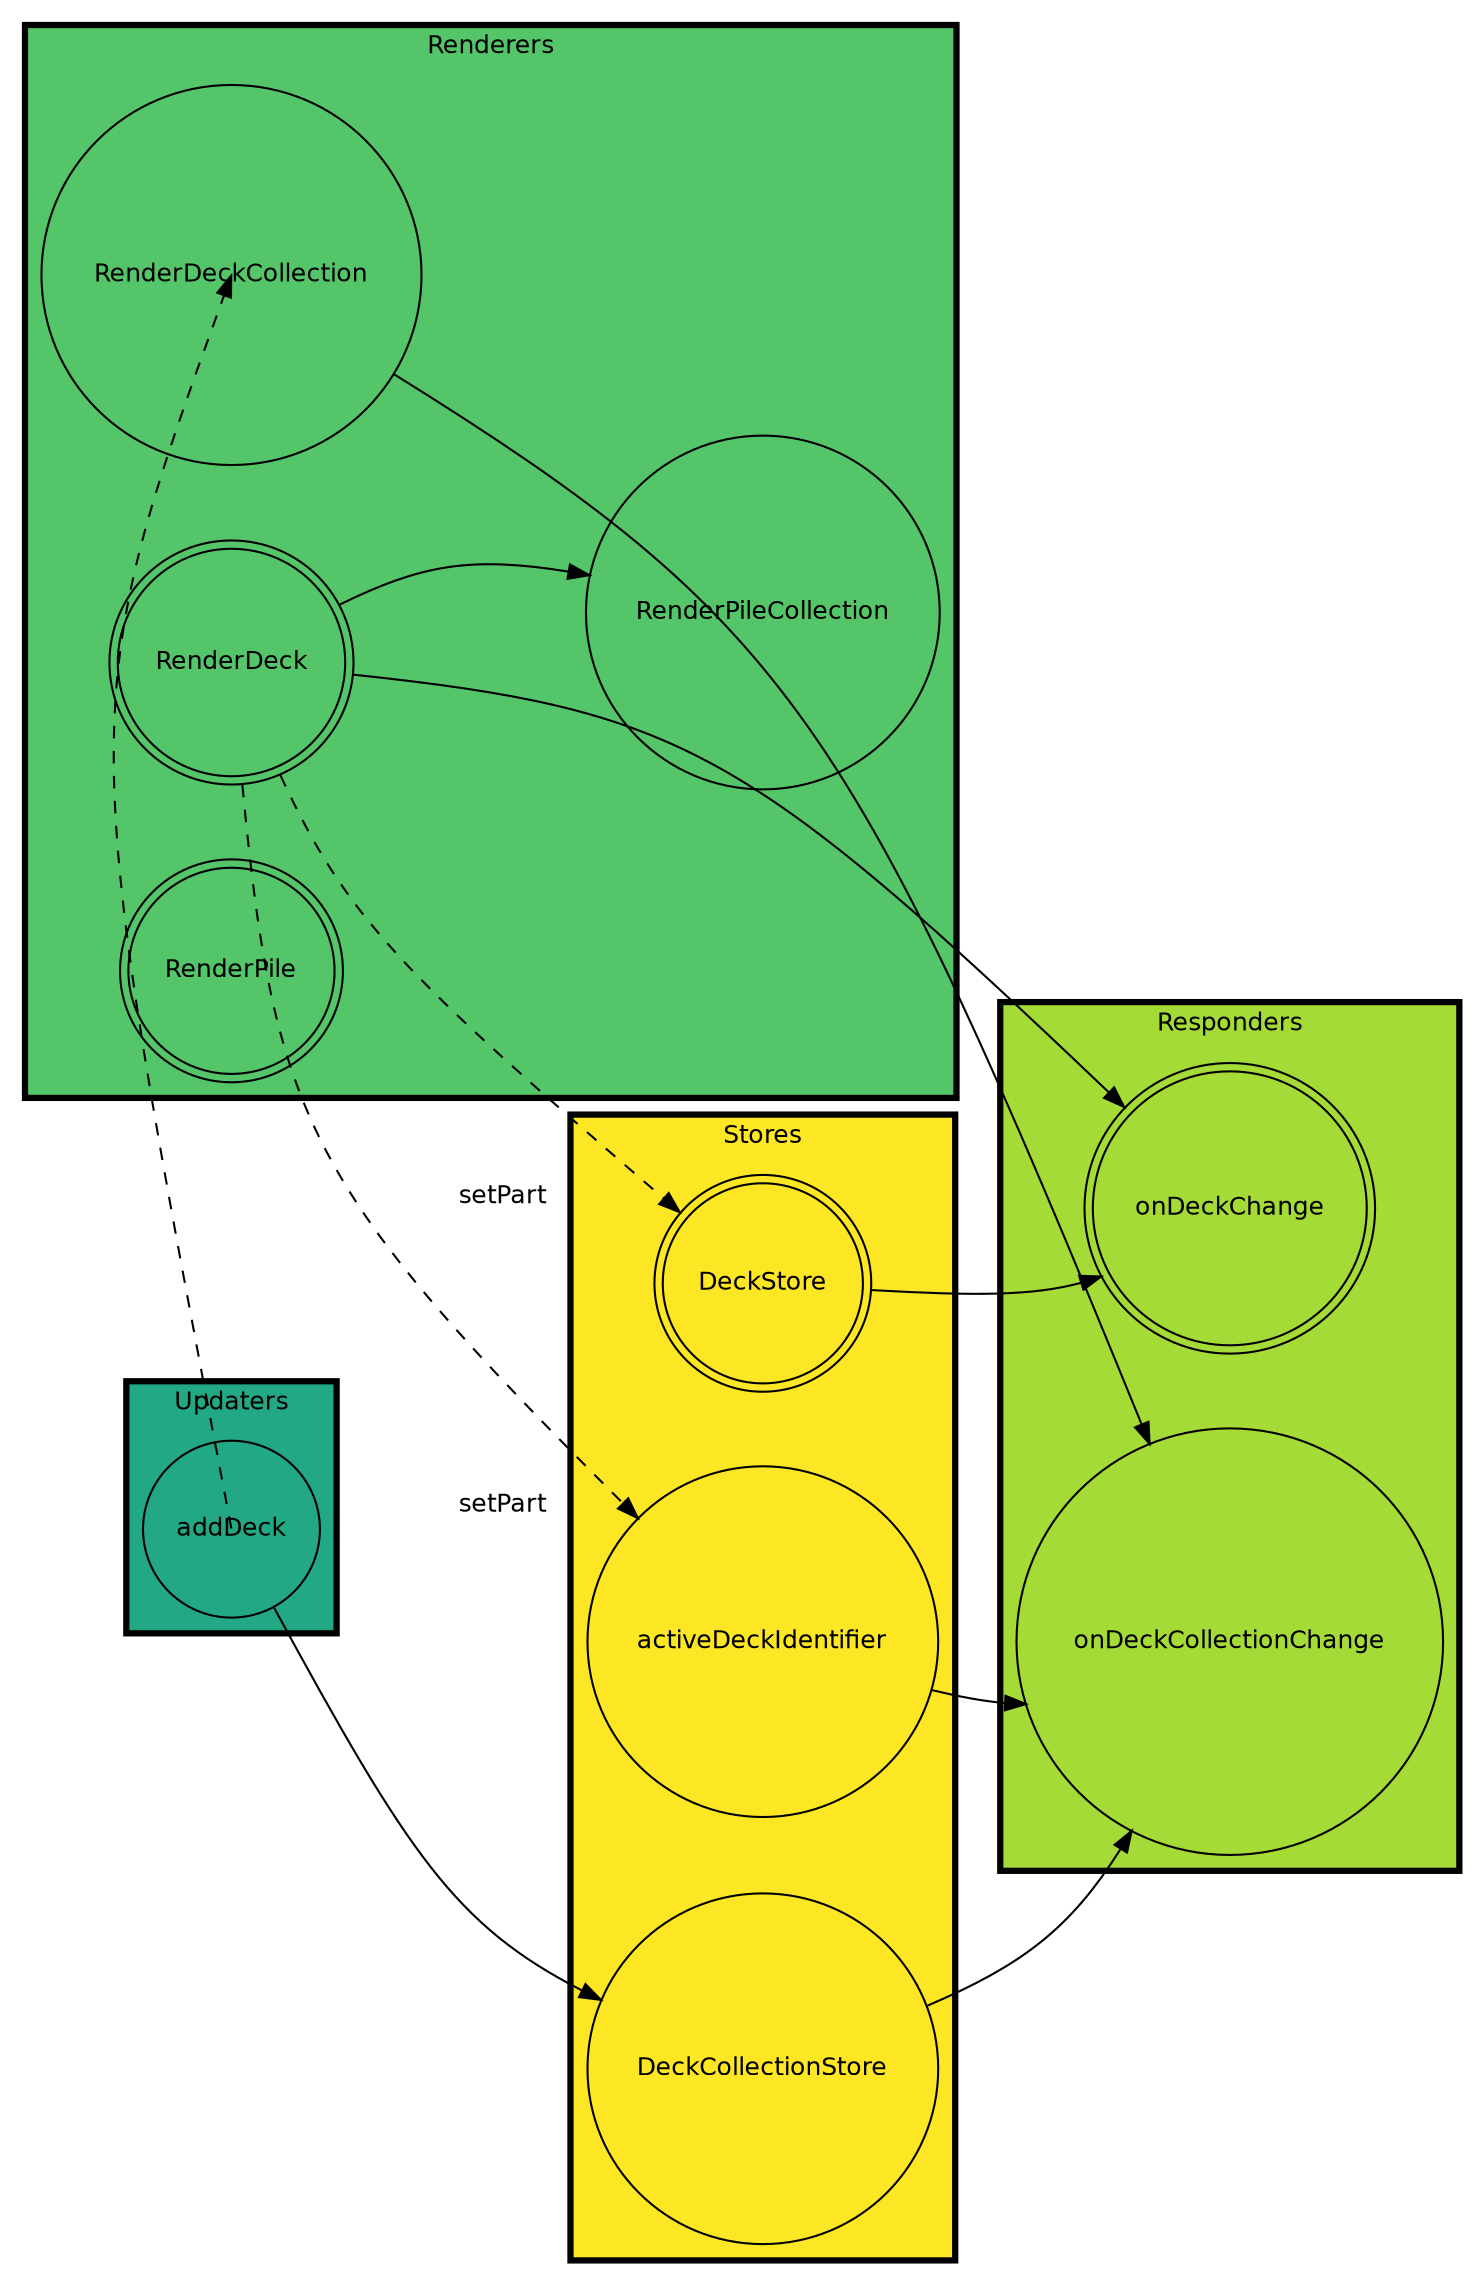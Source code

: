 digraph {
  rankdir="LR";
  graph [fontsize=12, fontname=Helvetica, penwidth=3];
  node [fontsize=12, fontname=Helvetica];
  edge [fontsize=12, fontname=Helvetica];
  nodesep=0.5;
  mindist=3.0;
  mclimit=10.0;
  splines="curved";

  subgraph cluster_stores {
    label="Stores";
    bgcolor="#fde725";
    DeckCollectionStore [shape=circle];
    DeckStore [shape=doublecircle];
    activeDeckIdentifier [shape=circle];
  }

  subgraph cluster_responders {
    label="Responders";
    bgcolor="#a5db36";

    onDeckCollectionChange [shape=circle];
    onDeckChange [shape=doublecircle];

    DeckCollectionStore -> onDeckCollectionChange;
    activeDeckIdentifier -> onDeckCollectionChange;
    DeckStore -> onDeckChange;
  }

  subgraph cluster_renderers {
    label="Renderers";
    bgcolor="#54c568";

    RenderDeckCollection [shape=circle];
    RenderDeck [shape=doublecircle];
    RenderPileCollection [shape=circle];
    RenderPile [shape=doublecircle];

    onDeckCollectionChange -> RenderDeckCollection;
    onDeckChange -> RenderDeck;
    RenderDeck -> RenderPileCollection;
  }

  subgraph cluster_updaters {
    label="Updaters";
    bgcolor="#22a884";

    addDeck [shape=circle];
    addDeck -> DeckCollectionStore;
    RenderDeckCollection -> addDeck [style=dashed];
    RenderDeck -> activeDeckIdentifier [style=dashed, label="setPart"];
    RenderDeck -> DeckStore [style=dashed, label="setPart"];
  }

  //subgraph cluster_legend {
    //label="Legend";
//
    //singleEntity [shape=circle, label="Single entity"];
    //multipleEntities [shape=doublecircle, label="Multiple entities"];
//
    //a -> b [label="Call"];
    //c -> d [style=dashed, label="Conditional call"];
  //}
}
